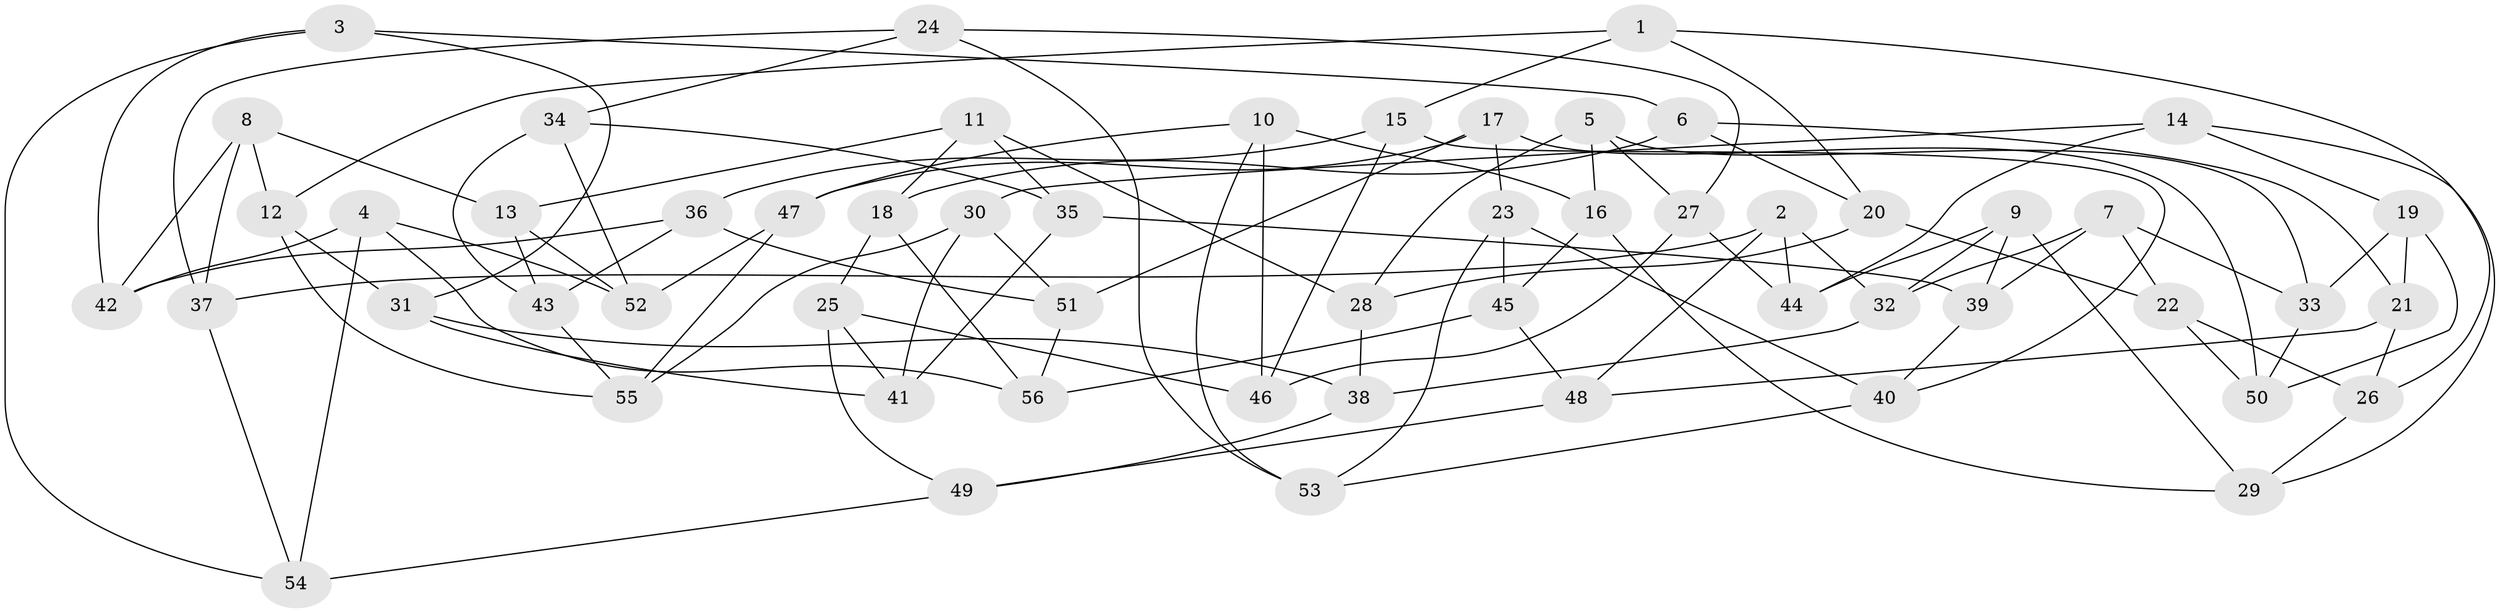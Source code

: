 // Generated by graph-tools (version 1.1) at 2025/16/03/09/25 04:16:25]
// undirected, 56 vertices, 112 edges
graph export_dot {
graph [start="1"]
  node [color=gray90,style=filled];
  1;
  2;
  3;
  4;
  5;
  6;
  7;
  8;
  9;
  10;
  11;
  12;
  13;
  14;
  15;
  16;
  17;
  18;
  19;
  20;
  21;
  22;
  23;
  24;
  25;
  26;
  27;
  28;
  29;
  30;
  31;
  32;
  33;
  34;
  35;
  36;
  37;
  38;
  39;
  40;
  41;
  42;
  43;
  44;
  45;
  46;
  47;
  48;
  49;
  50;
  51;
  52;
  53;
  54;
  55;
  56;
  1 -- 26;
  1 -- 20;
  1 -- 15;
  1 -- 12;
  2 -- 37;
  2 -- 48;
  2 -- 32;
  2 -- 44;
  3 -- 31;
  3 -- 42;
  3 -- 6;
  3 -- 54;
  4 -- 56;
  4 -- 42;
  4 -- 52;
  4 -- 54;
  5 -- 28;
  5 -- 16;
  5 -- 33;
  5 -- 27;
  6 -- 20;
  6 -- 21;
  6 -- 18;
  7 -- 33;
  7 -- 22;
  7 -- 39;
  7 -- 32;
  8 -- 42;
  8 -- 37;
  8 -- 12;
  8 -- 13;
  9 -- 32;
  9 -- 44;
  9 -- 39;
  9 -- 29;
  10 -- 46;
  10 -- 47;
  10 -- 53;
  10 -- 16;
  11 -- 28;
  11 -- 18;
  11 -- 13;
  11 -- 35;
  12 -- 55;
  12 -- 31;
  13 -- 52;
  13 -- 43;
  14 -- 29;
  14 -- 19;
  14 -- 44;
  14 -- 30;
  15 -- 40;
  15 -- 36;
  15 -- 46;
  16 -- 29;
  16 -- 45;
  17 -- 47;
  17 -- 23;
  17 -- 51;
  17 -- 50;
  18 -- 25;
  18 -- 56;
  19 -- 50;
  19 -- 21;
  19 -- 33;
  20 -- 22;
  20 -- 28;
  21 -- 48;
  21 -- 26;
  22 -- 26;
  22 -- 50;
  23 -- 40;
  23 -- 45;
  23 -- 53;
  24 -- 37;
  24 -- 34;
  24 -- 53;
  24 -- 27;
  25 -- 49;
  25 -- 46;
  25 -- 41;
  26 -- 29;
  27 -- 46;
  27 -- 44;
  28 -- 38;
  30 -- 55;
  30 -- 41;
  30 -- 51;
  31 -- 41;
  31 -- 38;
  32 -- 38;
  33 -- 50;
  34 -- 43;
  34 -- 52;
  34 -- 35;
  35 -- 39;
  35 -- 41;
  36 -- 42;
  36 -- 43;
  36 -- 51;
  37 -- 54;
  38 -- 49;
  39 -- 40;
  40 -- 53;
  43 -- 55;
  45 -- 48;
  45 -- 56;
  47 -- 55;
  47 -- 52;
  48 -- 49;
  49 -- 54;
  51 -- 56;
}
